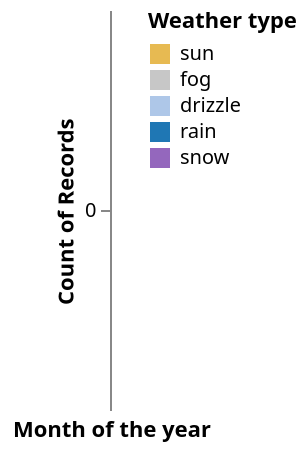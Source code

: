 {
  "$schema": "https://vega.github.io/schema/vega-lite/v4.json",
  "data": { "name": "data/seattle-weather.csv" },
  "mark": "bar",
  "encoding": {
    "x": {
      "timeUnit": "month",
      "field": "date",
      "type": "ordinal",
      "title": "Month of the year"
    },
    "y": {
      "aggregate": "count",
      "type": "quantitative"
    },
    "color": {
      "field": "weather",
      "type": "nominal",
      "scale": {
        "domain": ["sun", "fog", "drizzle", "rain", "snow"],
        "range": ["#e7ba52", "#c7c7c7", "#aec7e8", "#1f77b4", "#9467bd"]
      },
      "title": "Weather type"
    }
  }
}
